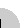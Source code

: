 bboxmargin := 0;

% for any def, use expr/primary, don't use suffix
vardef lchild primary $ =
	($ * 2)
enddef;

vardef rchild primary $ =
	($ * 2 + 1)
enddef;

vardef parent primary $ =
	(floor($ / 2))
enddef;

vardef validate(suffix A)(expr i) :=
	if known(A[i]):
		i
	else:
		0
	fi;
enddef;

vardef img_sub_bin_search_tree_with_search(suffix A)(expr i, xunit, yunit, gsize, need_search, skey) :=
image(
	save fr;
	path fr;
	fr := fullcircle scaled gsize;

	fill fr withcolor .8white;
	label(decimal(A[i]), (0,0)) withcolor black;

	if known(A[lchild(i)]):
		save next_need_search;
		boolean next_need_search;
		if skey < A[i]:
			next_need_search := need_search;
		else:
			next_need_search := false;
		fi;

		save subpic;
		picture subpic;
		subpic := img_sub_bin_search_tree_with_search(A)(lchild(i), xunit, yunit, gsize, next_need_search, skey);

		save subroot;
		pair subroot;
		subroot := (-xpart(urcorner subpic) - (xunit-gsize)/2, -yunit);

		drawarrow (fr intersectionpoint ((0,0) -- subroot))
			..((fr shifted subroot) intersectionpoint ((0,0) -- subroot)) withcolor black;
		draw subpic shifted subroot;

		if next_need_search:
			drawarrow (fr intersectionpoint ((0,0) -- subroot))
				..((fr shifted subroot) intersectionpoint ((0,0) -- subroot)) withcolor red;
		fi;
	fi;

	if known(A[rchild(i)]):
		save next_need_search;
		boolean next_need_search;
		if skey > A[i]:
			next_need_search := need_search;
		else:
			next_need_search := false;
		fi;

		save subpic;
		picture subpic;
		subpic := img_sub_bin_search_tree_with_search(A)(rchild(i), xunit, yunit, gsize, next_need_search, skey);

		save subroot;
		pair subroot;
		subroot := (-xpart(ulcorner subpic) + (xunit-gsize)/2, -yunit);

		drawarrow (fr intersectionpoint ((0,0) -- subroot))
			..((fr shifted subroot) intersectionpoint ((0,0) -- subroot)) withcolor black;
		draw subpic shifted subroot;

		if next_need_search:
			drawarrow (fr intersectionpoint ((0,0) -- subroot))
				..((fr shifted subroot) intersectionpoint ((0,0) -- subroot)) withcolor red;
		fi;
	fi;
)
enddef;

vardef img_bin_search_tree_with_search(suffix A)(expr gsize, xunit, yunit, skey) :=
image(
	draw img_sub_bin_search_tree_with_search(A)(1, xunit, yunit, gsize, true, skey);
)
enddef;

beginfig(1);
	numeric data[];
	numeric data.len;
	data[1] := 1;
	data[3] := 3;
	data[6] := 2;
	data[7] := 4;
	data.len := 7;

	draw img_bin_search_tree_with_search(data)(0.5cm, 0.8cm,0.8cm,2);
endfig;

end;
